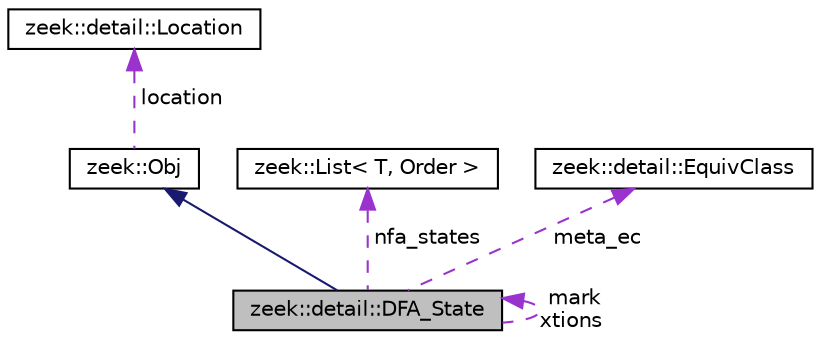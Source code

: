 digraph "zeek::detail::DFA_State"
{
 // LATEX_PDF_SIZE
  edge [fontname="Helvetica",fontsize="10",labelfontname="Helvetica",labelfontsize="10"];
  node [fontname="Helvetica",fontsize="10",shape=record];
  Node1 [label="zeek::detail::DFA_State",height=0.2,width=0.4,color="black", fillcolor="grey75", style="filled", fontcolor="black",tooltip=" "];
  Node2 -> Node1 [dir="back",color="midnightblue",fontsize="10",style="solid",fontname="Helvetica"];
  Node2 [label="zeek::Obj",height=0.2,width=0.4,color="black", fillcolor="white", style="filled",URL="$dd/df1/classzeek_1_1Obj.html",tooltip=" "];
  Node3 -> Node2 [dir="back",color="darkorchid3",fontsize="10",style="dashed",label=" location" ,fontname="Helvetica"];
  Node3 [label="zeek::detail::Location",height=0.2,width=0.4,color="black", fillcolor="white", style="filled",URL="$d5/d1d/classzeek_1_1detail_1_1Location.html",tooltip=" "];
  Node1 -> Node1 [dir="back",color="darkorchid3",fontsize="10",style="dashed",label=" mark\nxtions" ,fontname="Helvetica"];
  Node4 -> Node1 [dir="back",color="darkorchid3",fontsize="10",style="dashed",label=" nfa_states" ,fontname="Helvetica"];
  Node4 [label="zeek::List\< T, Order \>",height=0.2,width=0.4,color="black", fillcolor="white", style="filled",URL="$d2/d8d/classzeek_1_1List.html",tooltip=" "];
  Node5 -> Node1 [dir="back",color="darkorchid3",fontsize="10",style="dashed",label=" meta_ec" ,fontname="Helvetica"];
  Node5 [label="zeek::detail::EquivClass",height=0.2,width=0.4,color="black", fillcolor="white", style="filled",URL="$d7/d37/classzeek_1_1detail_1_1EquivClass.html",tooltip=" "];
}
